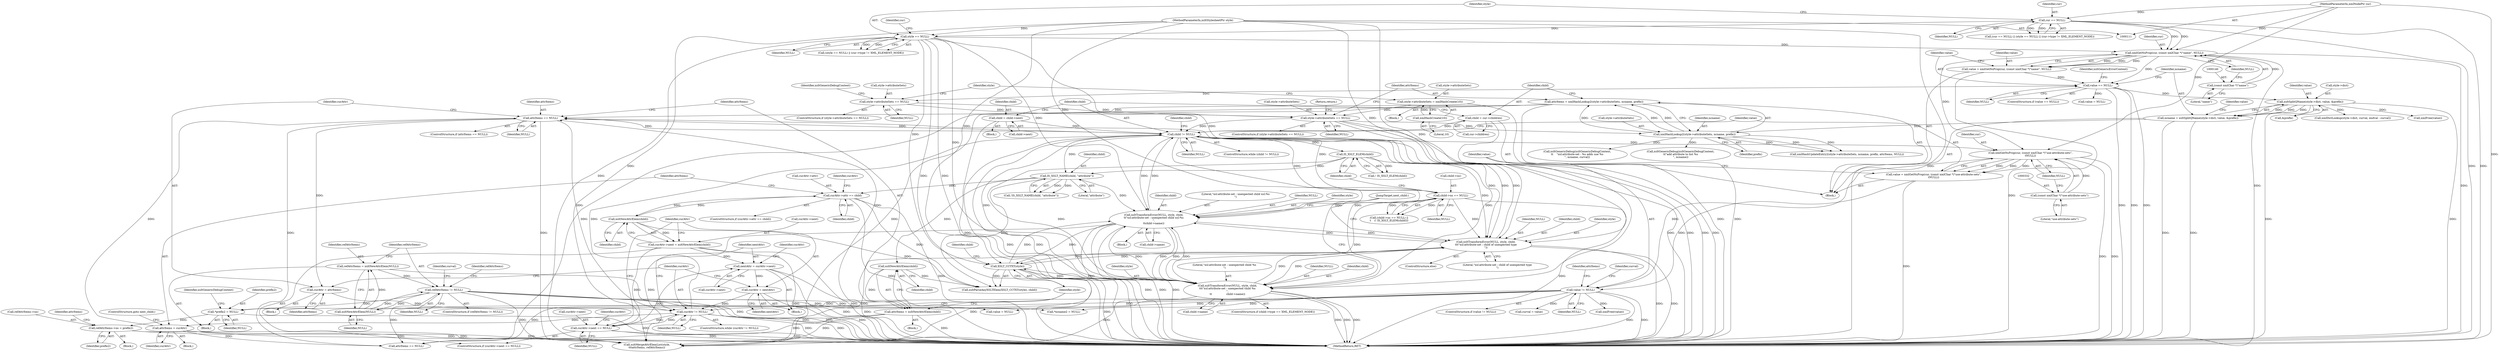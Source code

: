 digraph "1_Chrome_96dbafe288dbe2f0cc45fa3c39daf6d0c37acbab_11@pointer" {
"1000428" [label="(Call,refAttrItems->ns = prefix2)"];
"1000396" [label="(Call,*prefix2 = NULL)"];
"1000336" [label="(Call,value != NULL)"];
"1000327" [label="(Call,value = xmlGetNsProp(cur, (const xmlChar *)\"use-attribute-sets\",\n\tNULL))"];
"1000329" [label="(Call,xmlGetNsProp(cur, (const xmlChar *)\"use-attribute-sets\",\n\tNULL))"];
"1000137" [label="(Call,xmlGetNsProp(cur, (const xmlChar *)\"name\", NULL))"];
"1000122" [label="(Call,cur == NULL)"];
"1000113" [label="(MethodParameterIn,xmlNodePtr cur)"];
"1000139" [label="(Call,(const xmlChar *)\"name\")"];
"1000126" [label="(Call,style == NULL)"];
"1000112" [label="(MethodParameterIn,xsltStylesheetPtr style)"];
"1000331" [label="(Call,(const xmlChar *)\"use-attribute-sets\")"];
"1000203" [label="(Call,child != NULL)"];
"1000322" [label="(Call,child = child->next)"];
"1000197" [label="(Call,child = cur->children)"];
"1000183" [label="(Call,style->attributeSets == NULL)"];
"1000167" [label="(Call,style->attributeSets == NULL)"];
"1000144" [label="(Call,value == NULL)"];
"1000135" [label="(Call,value = xmlGetNsProp(cur, (const xmlChar *)\"name\", NULL))"];
"1000176" [label="(Call,style->attributeSets = xmlHashCreate(10))"];
"1000180" [label="(Call,xmlHashCreate(10))"];
"1000282" [label="(Call,curAttr != NULL)"];
"1000314" [label="(Call,curAttr = nextAttr)"];
"1000286" [label="(Call,nextAttr = curAttr->next)"];
"1000308" [label="(Call,curAttr->next = xsltNewAttrElem(child))"];
"1000312" [label="(Call,xsltNewAttrElem(child))"];
"1000292" [label="(Call,curAttr->attr == child)"];
"1000247" [label="(Call,IS_XSLT_NAME(child, \"attribute\"))"];
"1000221" [label="(Call,IS_XSLT_ELEM(child))"];
"1000303" [label="(Call,curAttr->next == NULL)"];
"1000278" [label="(Call,curAttr = attrItems)"];
"1000268" [label="(Call,attrItems == NULL)"];
"1000298" [label="(Call,attrItems = curAttr)"];
"1000272" [label="(Call,attrItems = xsltNewAttrElem(child))"];
"1000274" [label="(Call,xsltNewAttrElem(child))"];
"1000189" [label="(Call,attrItems = xmlHashLookup2(style->attributeSets, ncname, prefix))"];
"1000191" [label="(Call,xmlHashLookup2(style->attributeSets, ncname, prefix))"];
"1000152" [label="(Call,ncname = xsltSplitQName(style->dict, value, &prefix))"];
"1000154" [label="(Call,xsltSplitQName(style->dict, value, &prefix))"];
"1000215" [label="(Call,child->ns == NULL)"];
"1000239" [label="(Call,xsltTransformError(NULL, style, child,\n\t\t\t\"xsl:attribute-set : child of unexpected type\n\"))"];
"1000251" [label="(Call,xsltTransformError(NULL, style, child,\n\t\t\"xsl:attribute-set : unexpected child xsl:%s\n\",\n\t\tchild->name))"];
"1000318" [label="(Call,XSLT_CCTXT(style))"];
"1000230" [label="(Call,xsltTransformError(NULL, style, child,\n\t\t\t\"xsl:attribute-set : unexpected child %s\n\",\n\t\t                 child->name))"];
"1000419" [label="(Call,refAttrItems != NULL)"];
"1000414" [label="(Call,refAttrItems = xsltNewAttrElem(NULL))"];
"1000416" [label="(Call,xsltNewAttrElem(NULL))"];
"1000429" [label="(Call,refAttrItems->ns)"];
"1000131" [label="(Identifier,cur)"];
"1000188" [label="(Return,return;)"];
"1000249" [label="(Literal,\"attribute\")"];
"1000343" [label="(Identifier,curval)"];
"1000390" [label="(Block,)"];
"1000323" [label="(Identifier,child)"];
"1000419" [label="(Call,refAttrItems != NULL)"];
"1000124" [label="(Identifier,NULL)"];
"1000166" [label="(ControlStructure,if (style->attributeSets == NULL))"];
"1000145" [label="(Identifier,value)"];
"1000414" [label="(Call,refAttrItems = xsltNewAttrElem(NULL))"];
"1000338" [label="(Identifier,NULL)"];
"1000206" [label="(Block,)"];
"1000435" [label="(Call,xsltMergeAttrElemList(style,\n\t\t\tattrItems, refAttrItems))"];
"1000189" [label="(Call,attrItems = xmlHashLookup2(style->attributeSets, ncname, prefix))"];
"1000183" [label="(Call,style->attributeSets == NULL)"];
"1000198" [label="(Identifier,child)"];
"1000155" [label="(Call,style->dict)"];
"1000417" [label="(Identifier,NULL)"];
"1000159" [label="(Call,&prefix)"];
"1000248" [label="(Identifier,child)"];
"1000240" [label="(Identifier,NULL)"];
"1000247" [label="(Call,IS_XSLT_NAME(child, \"attribute\"))"];
"1000215" [label="(Call,child->ns == NULL)"];
"1000138" [label="(Identifier,cur)"];
"1000442" [label="(Identifier,curval)"];
"1000310" [label="(Identifier,curAttr)"];
"1000250" [label="(Block,)"];
"1000271" [label="(Block,)"];
"1000253" [label="(Identifier,style)"];
"1000309" [label="(Call,curAttr->next)"];
"1000444" [label="(Call,xmlFree(value))"];
"1000336" [label="(Call,value != NULL)"];
"1000286" [label="(Call,nextAttr = curAttr->next)"];
"1000335" [label="(ControlStructure,if (value != NULL))"];
"1000167" [label="(Call,style->attributeSets == NULL)"];
"1000221" [label="(Call,IS_XSLT_ELEM(child))"];
"1000296" [label="(Identifier,child)"];
"1000222" [label="(Identifier,child)"];
"1000112" [label="(MethodParameterIn,xsltStylesheetPtr style)"];
"1000176" [label="(Call,style->attributeSets = xmlHashCreate(10))"];
"1000268" [label="(Call,attrItems == NULL)"];
"1000231" [label="(Identifier,NULL)"];
"1000305" [label="(Identifier,curAttr)"];
"1000146" [label="(Identifier,NULL)"];
"1000291" [label="(ControlStructure,if (curAttr->attr == child))"];
"1000400" [label="(Call,xsltGenericDebug(xsltGenericDebugContext,\n\t\t    \"xsl:attribute-set : %s adds use %s\n\", ncname, curval))"];
"1000182" [label="(ControlStructure,if (style->attributeSets == NULL))"];
"1000204" [label="(Identifier,child)"];
"1000329" [label="(Call,xmlGetNsProp(cur, (const xmlChar *)\"use-attribute-sets\",\n\tNULL))"];
"1000314" [label="(Call,curAttr = nextAttr)"];
"1000184" [label="(Call,style->attributeSets)"];
"1000153" [label="(Identifier,ncname)"];
"1000233" [label="(Identifier,child)"];
"1000205" [label="(Identifier,NULL)"];
"1000330" [label="(Identifier,cur)"];
"1000211" [label="(Identifier,child)"];
"1000113" [label="(MethodParameterIn,xmlNodePtr cur)"];
"1000187" [label="(Identifier,NULL)"];
"1000425" [label="(Identifier,refAttrItems)"];
"1000143" [label="(ControlStructure,if (value == NULL))"];
"1000299" [label="(Identifier,attrItems)"];
"1000142" [label="(Identifier,NULL)"];
"1000278" [label="(Call,curAttr = attrItems)"];
"1000135" [label="(Call,value = xmlGetNsProp(cur, (const xmlChar *)\"name\", NULL))"];
"1000126" [label="(Call,style == NULL)"];
"1000397" [label="(Identifier,prefix2)"];
"1000192" [label="(Call,style->attributeSets)"];
"1000214" [label="(Call,(child->ns == NULL) ||\n\t    (! IS_XSLT_ELEM(child)))"];
"1000328" [label="(Identifier,value)"];
"1000251" [label="(Call,xsltTransformError(NULL, style, child,\n\t\t\"xsl:attribute-set : unexpected child xsl:%s\n\",\n\t\tchild->name))"];
"1000283" [label="(Identifier,curAttr)"];
"1000307" [label="(Identifier,NULL)"];
"1000232" [label="(Identifier,style)"];
"1000298" [label="(Call,attrItems = curAttr)"];
"1000243" [label="(Literal,\"xsl:attribute-set : child of unexpected type\n\")"];
"1000254" [label="(Identifier,child)"];
"1000242" [label="(Identifier,child)"];
"1000255" [label="(Literal,\"xsl:attribute-set : unexpected child xsl:%s\n\")"];
"1000230" [label="(Call,xsltTransformError(NULL, style, child,\n\t\t\t\"xsl:attribute-set : unexpected child %s\n\",\n\t\t                 child->name))"];
"1000294" [label="(Identifier,curAttr)"];
"1000128" [label="(Identifier,NULL)"];
"1000334" [label="(Identifier,NULL)"];
"1000122" [label="(Call,cur == NULL)"];
"1000158" [label="(Identifier,value)"];
"1000304" [label="(Call,curAttr->next)"];
"1000195" [label="(Identifier,ncname)"];
"1000137" [label="(Call,xmlGetNsProp(cur, (const xmlChar *)\"name\", NULL))"];
"1000317" [label="(Call,xsltParseAnyXSLTElem(XSLT_CCTXT(style), child))"];
"1000469" [label="(MethodReturn,RET)"];
"1000301" [label="(ControlStructure,goto next_child;)"];
"1000292" [label="(Call,curAttr->attr == child)"];
"1000342" [label="(Call,curval = value)"];
"1000327" [label="(Call,value = xmlGetNsProp(cur, (const xmlChar *)\"use-attribute-sets\",\n\tNULL))"];
"1000267" [label="(ControlStructure,if (attrItems == NULL))"];
"1000252" [label="(Identifier,NULL)"];
"1000123" [label="(Identifier,cur)"];
"1000149" [label="(Identifier,xsltGenericErrorContext)"];
"1000398" [label="(Identifier,NULL)"];
"1000270" [label="(Identifier,NULL)"];
"1000272" [label="(Call,attrItems = xsltNewAttrElem(child))"];
"1000239" [label="(Call,xsltTransformError(NULL, style, child,\n\t\t\t\"xsl:attribute-set : child of unexpected type\n\"))"];
"1000174" [label="(Identifier,xsltGenericDebugContext)"];
"1000235" [label="(Call,child->name)"];
"1000238" [label="(ControlStructure,else)"];
"1000127" [label="(Identifier,style)"];
"1000420" [label="(Identifier,refAttrItems)"];
"1000280" [label="(Identifier,attrItems)"];
"1000171" [label="(Identifier,NULL)"];
"1000163" [label="(Call,value = NULL)"];
"1000219" [label="(Identifier,NULL)"];
"1000293" [label="(Call,curAttr->attr)"];
"1000333" [label="(Literal,\"use-attribute-sets\")"];
"1000401" [label="(Identifier,xsltGenericDebugContext)"];
"1000162" [label="(Identifier,value)"];
"1000114" [label="(Block,)"];
"1000392" [label="(Call,*ncname2 = NULL)"];
"1000152" [label="(Call,ncname = xsltSplitQName(style->dict, value, &prefix))"];
"1000256" [label="(Call,child->name)"];
"1000141" [label="(Literal,\"name\")"];
"1000337" [label="(Identifier,value)"];
"1000177" [label="(Call,style->attributeSets)"];
"1000318" [label="(Call,XSLT_CCTXT(style))"];
"1000203" [label="(Call,child != NULL)"];
"1000241" [label="(Identifier,style)"];
"1000279" [label="(Identifier,curAttr)"];
"1000446" [label="(Call,value = NULL)"];
"1000282" [label="(Call,curAttr != NULL)"];
"1000321" [label="(JumpTarget,next_child:)"];
"1000220" [label="(Call,! IS_XSLT_ELEM(child))"];
"1000312" [label="(Call,xsltNewAttrElem(child))"];
"1000322" [label="(Call,child = child->next)"];
"1000415" [label="(Identifier,refAttrItems)"];
"1000234" [label="(Literal,\"xsl:attribute-set : unexpected child %s\n\")"];
"1000284" [label="(Identifier,NULL)"];
"1000313" [label="(Identifier,child)"];
"1000315" [label="(Identifier,curAttr)"];
"1000416" [label="(Call,xsltNewAttrElem(NULL))"];
"1000191" [label="(Call,xmlHashLookup2(style->attributeSets, ncname, prefix))"];
"1000300" [label="(Identifier,curAttr)"];
"1000224" [label="(ControlStructure,if (child->type == XML_ELEMENT_NODE))"];
"1000168" [label="(Call,style->attributeSets)"];
"1000144" [label="(Call,value == NULL)"];
"1000287" [label="(Identifier,nextAttr)"];
"1000324" [label="(Call,child->next)"];
"1000185" [label="(Identifier,style)"];
"1000380" [label="(Call,xmlDictLookup(style->dict, curval, endval - curval))"];
"1000308" [label="(Call,curAttr->next = xsltNewAttrElem(child))"];
"1000263" [label="(Call,xsltGenericDebug(xsltGenericDebugContext,\n\t\t\"add attribute to list %s\n\", ncname))"];
"1000451" [label="(Identifier,attrItems)"];
"1000216" [label="(Call,child->ns)"];
"1000269" [label="(Identifier,attrItems)"];
"1000197" [label="(Call,child = cur->children)"];
"1000190" [label="(Identifier,attrItems)"];
"1000432" [label="(Identifier,prefix2)"];
"1000302" [label="(ControlStructure,if (curAttr->next == NULL))"];
"1000450" [label="(Call,attrItems == NULL)"];
"1000161" [label="(Call,xmlFree(value))"];
"1000180" [label="(Call,xmlHashCreate(10))"];
"1000121" [label="(Call,(cur == NULL) || (style == NULL) || (cur->type != XML_ELEMENT_NODE))"];
"1000281" [label="(ControlStructure,while (curAttr != NULL))"];
"1000396" [label="(Call,*prefix2 = NULL)"];
"1000274" [label="(Call,xsltNewAttrElem(child))"];
"1000428" [label="(Call,refAttrItems->ns = prefix2)"];
"1000154" [label="(Call,xsltSplitQName(style->dict, value, &prefix))"];
"1000277" [label="(Block,)"];
"1000418" [label="(ControlStructure,if (refAttrItems != NULL))"];
"1000316" [label="(Identifier,nextAttr)"];
"1000331" [label="(Call,(const xmlChar *)\"use-attribute-sets\")"];
"1000181" [label="(Literal,10)"];
"1000125" [label="(Call,(style == NULL) || (cur->type != XML_ELEMENT_NODE))"];
"1000421" [label="(Identifier,NULL)"];
"1000273" [label="(Identifier,attrItems)"];
"1000202" [label="(ControlStructure,while (child != NULL))"];
"1000172" [label="(Block,)"];
"1000457" [label="(Call,xmlHashUpdateEntry2(style->attributeSets, ncname, prefix, attrItems, NULL))"];
"1000303" [label="(Call,curAttr->next == NULL)"];
"1000297" [label="(Block,)"];
"1000139" [label="(Call,(const xmlChar *)\"name\")"];
"1000199" [label="(Call,cur->children)"];
"1000422" [label="(Block,)"];
"1000319" [label="(Identifier,style)"];
"1000275" [label="(Identifier,child)"];
"1000434" [label="(Identifier,attrItems)"];
"1000285" [label="(Block,)"];
"1000320" [label="(Identifier,child)"];
"1000246" [label="(Call,!IS_XSLT_NAME(child, \"attribute\"))"];
"1000196" [label="(Identifier,prefix)"];
"1000288" [label="(Call,curAttr->next)"];
"1000136" [label="(Identifier,value)"];
"1000428" -> "1000422"  [label="AST: "];
"1000428" -> "1000432"  [label="CFG: "];
"1000429" -> "1000428"  [label="AST: "];
"1000432" -> "1000428"  [label="AST: "];
"1000434" -> "1000428"  [label="CFG: "];
"1000428" -> "1000469"  [label="DDG: "];
"1000428" -> "1000469"  [label="DDG: "];
"1000396" -> "1000428"  [label="DDG: "];
"1000396" -> "1000390"  [label="AST: "];
"1000396" -> "1000398"  [label="CFG: "];
"1000397" -> "1000396"  [label="AST: "];
"1000398" -> "1000396"  [label="AST: "];
"1000401" -> "1000396"  [label="CFG: "];
"1000396" -> "1000469"  [label="DDG: "];
"1000336" -> "1000396"  [label="DDG: "];
"1000419" -> "1000396"  [label="DDG: "];
"1000336" -> "1000335"  [label="AST: "];
"1000336" -> "1000338"  [label="CFG: "];
"1000337" -> "1000336"  [label="AST: "];
"1000338" -> "1000336"  [label="AST: "];
"1000343" -> "1000336"  [label="CFG: "];
"1000451" -> "1000336"  [label="CFG: "];
"1000336" -> "1000469"  [label="DDG: "];
"1000336" -> "1000469"  [label="DDG: "];
"1000327" -> "1000336"  [label="DDG: "];
"1000329" -> "1000336"  [label="DDG: "];
"1000336" -> "1000342"  [label="DDG: "];
"1000336" -> "1000392"  [label="DDG: "];
"1000336" -> "1000416"  [label="DDG: "];
"1000336" -> "1000444"  [label="DDG: "];
"1000336" -> "1000446"  [label="DDG: "];
"1000336" -> "1000450"  [label="DDG: "];
"1000327" -> "1000114"  [label="AST: "];
"1000327" -> "1000329"  [label="CFG: "];
"1000328" -> "1000327"  [label="AST: "];
"1000329" -> "1000327"  [label="AST: "];
"1000337" -> "1000327"  [label="CFG: "];
"1000327" -> "1000469"  [label="DDG: "];
"1000329" -> "1000327"  [label="DDG: "];
"1000329" -> "1000327"  [label="DDG: "];
"1000329" -> "1000327"  [label="DDG: "];
"1000329" -> "1000334"  [label="CFG: "];
"1000330" -> "1000329"  [label="AST: "];
"1000331" -> "1000329"  [label="AST: "];
"1000334" -> "1000329"  [label="AST: "];
"1000329" -> "1000469"  [label="DDG: "];
"1000329" -> "1000469"  [label="DDG: "];
"1000137" -> "1000329"  [label="DDG: "];
"1000113" -> "1000329"  [label="DDG: "];
"1000331" -> "1000329"  [label="DDG: "];
"1000203" -> "1000329"  [label="DDG: "];
"1000137" -> "1000135"  [label="AST: "];
"1000137" -> "1000142"  [label="CFG: "];
"1000138" -> "1000137"  [label="AST: "];
"1000139" -> "1000137"  [label="AST: "];
"1000142" -> "1000137"  [label="AST: "];
"1000135" -> "1000137"  [label="CFG: "];
"1000137" -> "1000469"  [label="DDG: "];
"1000137" -> "1000469"  [label="DDG: "];
"1000137" -> "1000135"  [label="DDG: "];
"1000137" -> "1000135"  [label="DDG: "];
"1000137" -> "1000135"  [label="DDG: "];
"1000122" -> "1000137"  [label="DDG: "];
"1000122" -> "1000137"  [label="DDG: "];
"1000113" -> "1000137"  [label="DDG: "];
"1000139" -> "1000137"  [label="DDG: "];
"1000126" -> "1000137"  [label="DDG: "];
"1000137" -> "1000144"  [label="DDG: "];
"1000122" -> "1000121"  [label="AST: "];
"1000122" -> "1000124"  [label="CFG: "];
"1000123" -> "1000122"  [label="AST: "];
"1000124" -> "1000122"  [label="AST: "];
"1000127" -> "1000122"  [label="CFG: "];
"1000121" -> "1000122"  [label="CFG: "];
"1000122" -> "1000469"  [label="DDG: "];
"1000122" -> "1000469"  [label="DDG: "];
"1000122" -> "1000121"  [label="DDG: "];
"1000122" -> "1000121"  [label="DDG: "];
"1000113" -> "1000122"  [label="DDG: "];
"1000122" -> "1000126"  [label="DDG: "];
"1000113" -> "1000111"  [label="AST: "];
"1000113" -> "1000469"  [label="DDG: "];
"1000139" -> "1000141"  [label="CFG: "];
"1000140" -> "1000139"  [label="AST: "];
"1000141" -> "1000139"  [label="AST: "];
"1000142" -> "1000139"  [label="CFG: "];
"1000126" -> "1000125"  [label="AST: "];
"1000126" -> "1000128"  [label="CFG: "];
"1000127" -> "1000126"  [label="AST: "];
"1000128" -> "1000126"  [label="AST: "];
"1000131" -> "1000126"  [label="CFG: "];
"1000125" -> "1000126"  [label="CFG: "];
"1000126" -> "1000469"  [label="DDG: "];
"1000126" -> "1000469"  [label="DDG: "];
"1000126" -> "1000125"  [label="DDG: "];
"1000126" -> "1000125"  [label="DDG: "];
"1000112" -> "1000126"  [label="DDG: "];
"1000126" -> "1000230"  [label="DDG: "];
"1000126" -> "1000239"  [label="DDG: "];
"1000126" -> "1000251"  [label="DDG: "];
"1000126" -> "1000318"  [label="DDG: "];
"1000126" -> "1000435"  [label="DDG: "];
"1000112" -> "1000111"  [label="AST: "];
"1000112" -> "1000469"  [label="DDG: "];
"1000112" -> "1000230"  [label="DDG: "];
"1000112" -> "1000239"  [label="DDG: "];
"1000112" -> "1000251"  [label="DDG: "];
"1000112" -> "1000318"  [label="DDG: "];
"1000112" -> "1000435"  [label="DDG: "];
"1000331" -> "1000333"  [label="CFG: "];
"1000332" -> "1000331"  [label="AST: "];
"1000333" -> "1000331"  [label="AST: "];
"1000334" -> "1000331"  [label="CFG: "];
"1000203" -> "1000202"  [label="AST: "];
"1000203" -> "1000205"  [label="CFG: "];
"1000204" -> "1000203"  [label="AST: "];
"1000205" -> "1000203"  [label="AST: "];
"1000211" -> "1000203"  [label="CFG: "];
"1000328" -> "1000203"  [label="CFG: "];
"1000203" -> "1000469"  [label="DDG: "];
"1000203" -> "1000469"  [label="DDG: "];
"1000322" -> "1000203"  [label="DDG: "];
"1000197" -> "1000203"  [label="DDG: "];
"1000183" -> "1000203"  [label="DDG: "];
"1000282" -> "1000203"  [label="DDG: "];
"1000239" -> "1000203"  [label="DDG: "];
"1000251" -> "1000203"  [label="DDG: "];
"1000230" -> "1000203"  [label="DDG: "];
"1000268" -> "1000203"  [label="DDG: "];
"1000203" -> "1000215"  [label="DDG: "];
"1000203" -> "1000221"  [label="DDG: "];
"1000203" -> "1000230"  [label="DDG: "];
"1000203" -> "1000230"  [label="DDG: "];
"1000203" -> "1000239"  [label="DDG: "];
"1000203" -> "1000239"  [label="DDG: "];
"1000203" -> "1000247"  [label="DDG: "];
"1000203" -> "1000251"  [label="DDG: "];
"1000203" -> "1000268"  [label="DDG: "];
"1000322" -> "1000206"  [label="AST: "];
"1000322" -> "1000324"  [label="CFG: "];
"1000323" -> "1000322"  [label="AST: "];
"1000324" -> "1000322"  [label="AST: "];
"1000204" -> "1000322"  [label="CFG: "];
"1000322" -> "1000469"  [label="DDG: "];
"1000197" -> "1000114"  [label="AST: "];
"1000197" -> "1000199"  [label="CFG: "];
"1000198" -> "1000197"  [label="AST: "];
"1000199" -> "1000197"  [label="AST: "];
"1000204" -> "1000197"  [label="CFG: "];
"1000197" -> "1000469"  [label="DDG: "];
"1000183" -> "1000182"  [label="AST: "];
"1000183" -> "1000187"  [label="CFG: "];
"1000184" -> "1000183"  [label="AST: "];
"1000187" -> "1000183"  [label="AST: "];
"1000188" -> "1000183"  [label="CFG: "];
"1000190" -> "1000183"  [label="CFG: "];
"1000183" -> "1000469"  [label="DDG: "];
"1000183" -> "1000469"  [label="DDG: "];
"1000183" -> "1000469"  [label="DDG: "];
"1000167" -> "1000183"  [label="DDG: "];
"1000167" -> "1000183"  [label="DDG: "];
"1000176" -> "1000183"  [label="DDG: "];
"1000183" -> "1000191"  [label="DDG: "];
"1000167" -> "1000166"  [label="AST: "];
"1000167" -> "1000171"  [label="CFG: "];
"1000168" -> "1000167"  [label="AST: "];
"1000171" -> "1000167"  [label="AST: "];
"1000174" -> "1000167"  [label="CFG: "];
"1000185" -> "1000167"  [label="CFG: "];
"1000144" -> "1000167"  [label="DDG: "];
"1000144" -> "1000143"  [label="AST: "];
"1000144" -> "1000146"  [label="CFG: "];
"1000145" -> "1000144"  [label="AST: "];
"1000146" -> "1000144"  [label="AST: "];
"1000149" -> "1000144"  [label="CFG: "];
"1000153" -> "1000144"  [label="CFG: "];
"1000144" -> "1000469"  [label="DDG: "];
"1000144" -> "1000469"  [label="DDG: "];
"1000144" -> "1000469"  [label="DDG: "];
"1000135" -> "1000144"  [label="DDG: "];
"1000144" -> "1000154"  [label="DDG: "];
"1000144" -> "1000163"  [label="DDG: "];
"1000135" -> "1000114"  [label="AST: "];
"1000136" -> "1000135"  [label="AST: "];
"1000145" -> "1000135"  [label="CFG: "];
"1000135" -> "1000469"  [label="DDG: "];
"1000176" -> "1000172"  [label="AST: "];
"1000176" -> "1000180"  [label="CFG: "];
"1000177" -> "1000176"  [label="AST: "];
"1000180" -> "1000176"  [label="AST: "];
"1000185" -> "1000176"  [label="CFG: "];
"1000176" -> "1000469"  [label="DDG: "];
"1000180" -> "1000176"  [label="DDG: "];
"1000180" -> "1000181"  [label="CFG: "];
"1000181" -> "1000180"  [label="AST: "];
"1000282" -> "1000281"  [label="AST: "];
"1000282" -> "1000284"  [label="CFG: "];
"1000283" -> "1000282"  [label="AST: "];
"1000284" -> "1000282"  [label="AST: "];
"1000287" -> "1000282"  [label="CFG: "];
"1000319" -> "1000282"  [label="CFG: "];
"1000282" -> "1000469"  [label="DDG: "];
"1000282" -> "1000469"  [label="DDG: "];
"1000314" -> "1000282"  [label="DDG: "];
"1000278" -> "1000282"  [label="DDG: "];
"1000303" -> "1000282"  [label="DDG: "];
"1000268" -> "1000282"  [label="DDG: "];
"1000282" -> "1000298"  [label="DDG: "];
"1000282" -> "1000303"  [label="DDG: "];
"1000314" -> "1000285"  [label="AST: "];
"1000314" -> "1000316"  [label="CFG: "];
"1000315" -> "1000314"  [label="AST: "];
"1000316" -> "1000314"  [label="AST: "];
"1000283" -> "1000314"  [label="CFG: "];
"1000314" -> "1000469"  [label="DDG: "];
"1000286" -> "1000314"  [label="DDG: "];
"1000286" -> "1000285"  [label="AST: "];
"1000286" -> "1000288"  [label="CFG: "];
"1000287" -> "1000286"  [label="AST: "];
"1000288" -> "1000286"  [label="AST: "];
"1000294" -> "1000286"  [label="CFG: "];
"1000286" -> "1000469"  [label="DDG: "];
"1000286" -> "1000469"  [label="DDG: "];
"1000308" -> "1000286"  [label="DDG: "];
"1000303" -> "1000286"  [label="DDG: "];
"1000308" -> "1000302"  [label="AST: "];
"1000308" -> "1000312"  [label="CFG: "];
"1000309" -> "1000308"  [label="AST: "];
"1000312" -> "1000308"  [label="AST: "];
"1000315" -> "1000308"  [label="CFG: "];
"1000308" -> "1000469"  [label="DDG: "];
"1000308" -> "1000469"  [label="DDG: "];
"1000308" -> "1000303"  [label="DDG: "];
"1000312" -> "1000308"  [label="DDG: "];
"1000312" -> "1000313"  [label="CFG: "];
"1000313" -> "1000312"  [label="AST: "];
"1000312" -> "1000292"  [label="DDG: "];
"1000292" -> "1000312"  [label="DDG: "];
"1000312" -> "1000317"  [label="DDG: "];
"1000292" -> "1000291"  [label="AST: "];
"1000292" -> "1000296"  [label="CFG: "];
"1000293" -> "1000292"  [label="AST: "];
"1000296" -> "1000292"  [label="AST: "];
"1000299" -> "1000292"  [label="CFG: "];
"1000305" -> "1000292"  [label="CFG: "];
"1000292" -> "1000469"  [label="DDG: "];
"1000292" -> "1000469"  [label="DDG: "];
"1000247" -> "1000292"  [label="DDG: "];
"1000292" -> "1000317"  [label="DDG: "];
"1000247" -> "1000246"  [label="AST: "];
"1000247" -> "1000249"  [label="CFG: "];
"1000248" -> "1000247"  [label="AST: "];
"1000249" -> "1000247"  [label="AST: "];
"1000246" -> "1000247"  [label="CFG: "];
"1000247" -> "1000246"  [label="DDG: "];
"1000247" -> "1000246"  [label="DDG: "];
"1000221" -> "1000247"  [label="DDG: "];
"1000247" -> "1000251"  [label="DDG: "];
"1000247" -> "1000274"  [label="DDG: "];
"1000247" -> "1000317"  [label="DDG: "];
"1000221" -> "1000220"  [label="AST: "];
"1000221" -> "1000222"  [label="CFG: "];
"1000222" -> "1000221"  [label="AST: "];
"1000220" -> "1000221"  [label="CFG: "];
"1000221" -> "1000220"  [label="DDG: "];
"1000221" -> "1000230"  [label="DDG: "];
"1000221" -> "1000239"  [label="DDG: "];
"1000303" -> "1000302"  [label="AST: "];
"1000303" -> "1000307"  [label="CFG: "];
"1000304" -> "1000303"  [label="AST: "];
"1000307" -> "1000303"  [label="AST: "];
"1000310" -> "1000303"  [label="CFG: "];
"1000315" -> "1000303"  [label="CFG: "];
"1000303" -> "1000469"  [label="DDG: "];
"1000303" -> "1000469"  [label="DDG: "];
"1000278" -> "1000277"  [label="AST: "];
"1000278" -> "1000280"  [label="CFG: "];
"1000279" -> "1000278"  [label="AST: "];
"1000280" -> "1000278"  [label="AST: "];
"1000283" -> "1000278"  [label="CFG: "];
"1000268" -> "1000278"  [label="DDG: "];
"1000268" -> "1000267"  [label="AST: "];
"1000268" -> "1000270"  [label="CFG: "];
"1000269" -> "1000268"  [label="AST: "];
"1000270" -> "1000268"  [label="AST: "];
"1000273" -> "1000268"  [label="CFG: "];
"1000279" -> "1000268"  [label="CFG: "];
"1000298" -> "1000268"  [label="DDG: "];
"1000272" -> "1000268"  [label="DDG: "];
"1000189" -> "1000268"  [label="DDG: "];
"1000215" -> "1000268"  [label="DDG: "];
"1000268" -> "1000435"  [label="DDG: "];
"1000268" -> "1000450"  [label="DDG: "];
"1000298" -> "1000297"  [label="AST: "];
"1000298" -> "1000300"  [label="CFG: "];
"1000299" -> "1000298"  [label="AST: "];
"1000300" -> "1000298"  [label="AST: "];
"1000301" -> "1000298"  [label="CFG: "];
"1000298" -> "1000469"  [label="DDG: "];
"1000298" -> "1000435"  [label="DDG: "];
"1000298" -> "1000450"  [label="DDG: "];
"1000272" -> "1000271"  [label="AST: "];
"1000272" -> "1000274"  [label="CFG: "];
"1000273" -> "1000272"  [label="AST: "];
"1000274" -> "1000272"  [label="AST: "];
"1000319" -> "1000272"  [label="CFG: "];
"1000272" -> "1000469"  [label="DDG: "];
"1000274" -> "1000272"  [label="DDG: "];
"1000272" -> "1000435"  [label="DDG: "];
"1000272" -> "1000450"  [label="DDG: "];
"1000274" -> "1000275"  [label="CFG: "];
"1000275" -> "1000274"  [label="AST: "];
"1000274" -> "1000317"  [label="DDG: "];
"1000189" -> "1000114"  [label="AST: "];
"1000189" -> "1000191"  [label="CFG: "];
"1000190" -> "1000189"  [label="AST: "];
"1000191" -> "1000189"  [label="AST: "];
"1000198" -> "1000189"  [label="CFG: "];
"1000189" -> "1000469"  [label="DDG: "];
"1000191" -> "1000189"  [label="DDG: "];
"1000191" -> "1000189"  [label="DDG: "];
"1000191" -> "1000189"  [label="DDG: "];
"1000189" -> "1000435"  [label="DDG: "];
"1000189" -> "1000450"  [label="DDG: "];
"1000191" -> "1000196"  [label="CFG: "];
"1000192" -> "1000191"  [label="AST: "];
"1000195" -> "1000191"  [label="AST: "];
"1000196" -> "1000191"  [label="AST: "];
"1000152" -> "1000191"  [label="DDG: "];
"1000191" -> "1000263"  [label="DDG: "];
"1000191" -> "1000400"  [label="DDG: "];
"1000191" -> "1000457"  [label="DDG: "];
"1000191" -> "1000457"  [label="DDG: "];
"1000191" -> "1000457"  [label="DDG: "];
"1000152" -> "1000114"  [label="AST: "];
"1000152" -> "1000154"  [label="CFG: "];
"1000153" -> "1000152"  [label="AST: "];
"1000154" -> "1000152"  [label="AST: "];
"1000162" -> "1000152"  [label="CFG: "];
"1000152" -> "1000469"  [label="DDG: "];
"1000152" -> "1000469"  [label="DDG: "];
"1000154" -> "1000152"  [label="DDG: "];
"1000154" -> "1000152"  [label="DDG: "];
"1000154" -> "1000152"  [label="DDG: "];
"1000154" -> "1000159"  [label="CFG: "];
"1000155" -> "1000154"  [label="AST: "];
"1000158" -> "1000154"  [label="AST: "];
"1000159" -> "1000154"  [label="AST: "];
"1000154" -> "1000469"  [label="DDG: "];
"1000154" -> "1000469"  [label="DDG: "];
"1000154" -> "1000161"  [label="DDG: "];
"1000154" -> "1000380"  [label="DDG: "];
"1000215" -> "1000214"  [label="AST: "];
"1000215" -> "1000219"  [label="CFG: "];
"1000216" -> "1000215"  [label="AST: "];
"1000219" -> "1000215"  [label="AST: "];
"1000222" -> "1000215"  [label="CFG: "];
"1000214" -> "1000215"  [label="CFG: "];
"1000215" -> "1000469"  [label="DDG: "];
"1000215" -> "1000214"  [label="DDG: "];
"1000215" -> "1000214"  [label="DDG: "];
"1000215" -> "1000230"  [label="DDG: "];
"1000215" -> "1000239"  [label="DDG: "];
"1000215" -> "1000251"  [label="DDG: "];
"1000239" -> "1000238"  [label="AST: "];
"1000239" -> "1000243"  [label="CFG: "];
"1000240" -> "1000239"  [label="AST: "];
"1000241" -> "1000239"  [label="AST: "];
"1000242" -> "1000239"  [label="AST: "];
"1000243" -> "1000239"  [label="AST: "];
"1000321" -> "1000239"  [label="CFG: "];
"1000239" -> "1000469"  [label="DDG: "];
"1000239" -> "1000469"  [label="DDG: "];
"1000239" -> "1000230"  [label="DDG: "];
"1000251" -> "1000239"  [label="DDG: "];
"1000318" -> "1000239"  [label="DDG: "];
"1000230" -> "1000239"  [label="DDG: "];
"1000239" -> "1000251"  [label="DDG: "];
"1000239" -> "1000318"  [label="DDG: "];
"1000239" -> "1000435"  [label="DDG: "];
"1000251" -> "1000250"  [label="AST: "];
"1000251" -> "1000256"  [label="CFG: "];
"1000252" -> "1000251"  [label="AST: "];
"1000253" -> "1000251"  [label="AST: "];
"1000254" -> "1000251"  [label="AST: "];
"1000255" -> "1000251"  [label="AST: "];
"1000256" -> "1000251"  [label="AST: "];
"1000321" -> "1000251"  [label="CFG: "];
"1000251" -> "1000469"  [label="DDG: "];
"1000251" -> "1000469"  [label="DDG: "];
"1000251" -> "1000469"  [label="DDG: "];
"1000251" -> "1000230"  [label="DDG: "];
"1000251" -> "1000230"  [label="DDG: "];
"1000318" -> "1000251"  [label="DDG: "];
"1000230" -> "1000251"  [label="DDG: "];
"1000230" -> "1000251"  [label="DDG: "];
"1000251" -> "1000318"  [label="DDG: "];
"1000251" -> "1000435"  [label="DDG: "];
"1000318" -> "1000317"  [label="AST: "];
"1000318" -> "1000319"  [label="CFG: "];
"1000319" -> "1000318"  [label="AST: "];
"1000320" -> "1000318"  [label="CFG: "];
"1000318" -> "1000469"  [label="DDG: "];
"1000318" -> "1000230"  [label="DDG: "];
"1000318" -> "1000317"  [label="DDG: "];
"1000230" -> "1000318"  [label="DDG: "];
"1000318" -> "1000435"  [label="DDG: "];
"1000230" -> "1000224"  [label="AST: "];
"1000230" -> "1000235"  [label="CFG: "];
"1000231" -> "1000230"  [label="AST: "];
"1000232" -> "1000230"  [label="AST: "];
"1000233" -> "1000230"  [label="AST: "];
"1000234" -> "1000230"  [label="AST: "];
"1000235" -> "1000230"  [label="AST: "];
"1000321" -> "1000230"  [label="CFG: "];
"1000230" -> "1000469"  [label="DDG: "];
"1000230" -> "1000469"  [label="DDG: "];
"1000230" -> "1000469"  [label="DDG: "];
"1000230" -> "1000435"  [label="DDG: "];
"1000419" -> "1000418"  [label="AST: "];
"1000419" -> "1000421"  [label="CFG: "];
"1000420" -> "1000419"  [label="AST: "];
"1000421" -> "1000419"  [label="AST: "];
"1000425" -> "1000419"  [label="CFG: "];
"1000442" -> "1000419"  [label="CFG: "];
"1000419" -> "1000469"  [label="DDG: "];
"1000419" -> "1000469"  [label="DDG: "];
"1000419" -> "1000392"  [label="DDG: "];
"1000419" -> "1000416"  [label="DDG: "];
"1000414" -> "1000419"  [label="DDG: "];
"1000416" -> "1000419"  [label="DDG: "];
"1000419" -> "1000435"  [label="DDG: "];
"1000419" -> "1000446"  [label="DDG: "];
"1000419" -> "1000450"  [label="DDG: "];
"1000414" -> "1000390"  [label="AST: "];
"1000414" -> "1000416"  [label="CFG: "];
"1000415" -> "1000414"  [label="AST: "];
"1000416" -> "1000414"  [label="AST: "];
"1000420" -> "1000414"  [label="CFG: "];
"1000414" -> "1000469"  [label="DDG: "];
"1000416" -> "1000414"  [label="DDG: "];
"1000416" -> "1000417"  [label="CFG: "];
"1000417" -> "1000416"  [label="AST: "];
}
